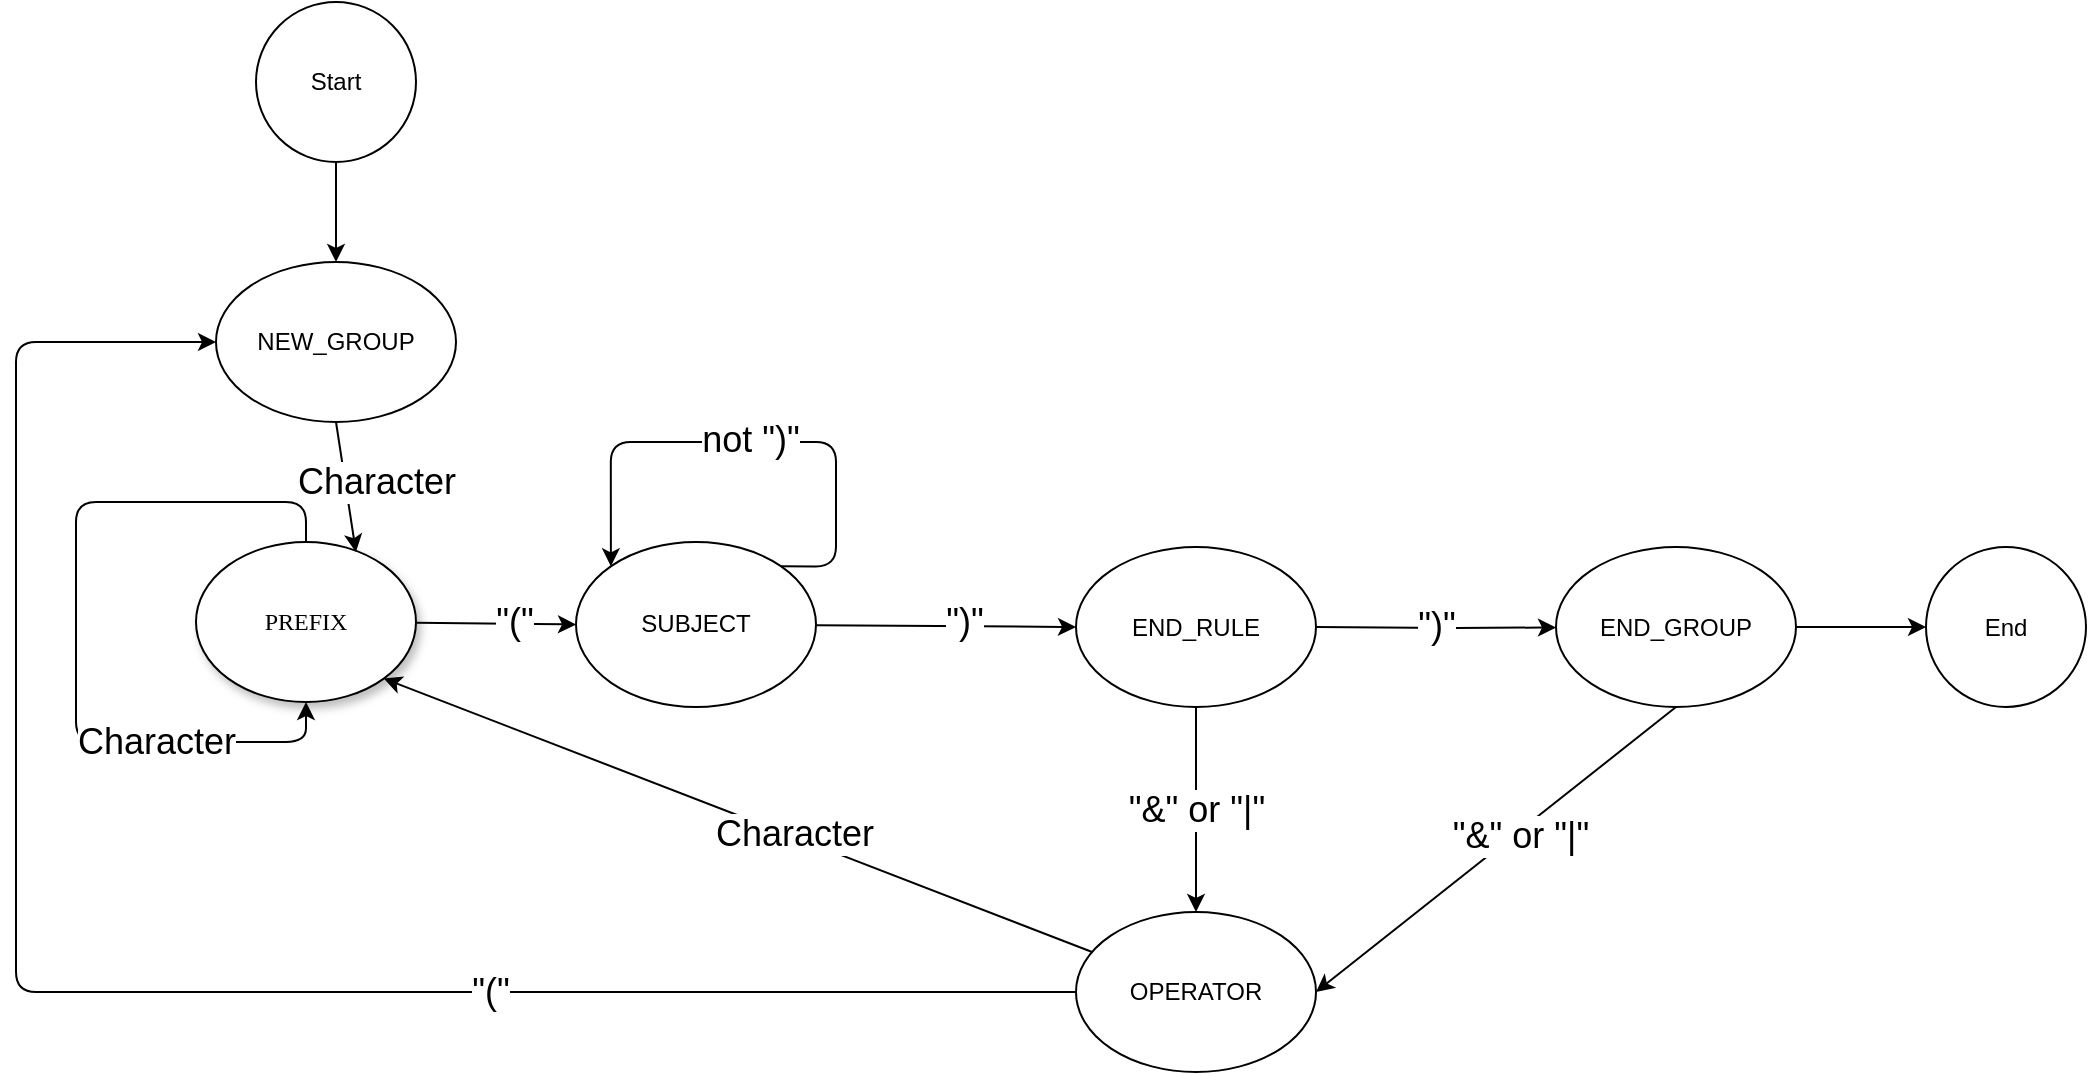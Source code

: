 <mxfile version="12.9.6" type="device"><diagram name="Page-1" id="42789a77-a242-8287-6e28-9cd8cfd52e62"><mxGraphModel dx="1422" dy="794" grid="1" gridSize="10" guides="1" tooltips="1" connect="1" arrows="1" fold="1" page="1" pageScale="1" pageWidth="1100" pageHeight="850" background="#ffffff" math="0" shadow="0"><root><mxCell id="0"/><mxCell id="1" parent="0"/><mxCell id="1ea317790d2ca983-9" value="PREFIX" style="ellipse;whiteSpace=wrap;html=1;rounded=0;shadow=1;comic=0;labelBackgroundColor=none;strokeWidth=1;fontFamily=Verdana;fontSize=12;align=center;" parent="1" vertex="1"><mxGeometry x="195" y="280" width="110" height="80" as="geometry"/></mxCell><mxCell id="T6DkDGKHoJdALN2LzEtg-1" value="SUBJECT" style="ellipse;whiteSpace=wrap;html=1;" parent="1" vertex="1"><mxGeometry x="385" y="280" width="120" height="82.5" as="geometry"/></mxCell><mxCell id="T6DkDGKHoJdALN2LzEtg-5" value="" style="edgeStyle=segmentEdgeStyle;endArrow=classic;html=1;entryX=0.5;entryY=1;entryDx=0;entryDy=0;exitX=0.5;exitY=0;exitDx=0;exitDy=0;" parent="1" source="1ea317790d2ca983-9" target="1ea317790d2ca983-9" edge="1"><mxGeometry width="50" height="50" relative="1" as="geometry"><mxPoint x="233" y="300" as="sourcePoint"/><mxPoint x="195" y="390" as="targetPoint"/><Array as="points"><mxPoint x="250" y="260"/><mxPoint x="135" y="260"/><mxPoint x="135" y="380"/><mxPoint x="250" y="380"/></Array></mxGeometry></mxCell><mxCell id="T6DkDGKHoJdALN2LzEtg-7" value="&lt;font style=&quot;font-size: 18px&quot;&gt;Character&lt;/font&gt;" style="text;html=1;align=center;verticalAlign=middle;resizable=0;points=[];labelBackgroundColor=#ffffff;" parent="T6DkDGKHoJdALN2LzEtg-5" vertex="1" connectable="0"><mxGeometry x="0.066" relative="1" as="geometry"><mxPoint x="40" y="47" as="offset"/></mxGeometry></mxCell><mxCell id="NWPmutdkNjXbjMHK0YDw-1" value="NEW_GROUP" style="ellipse;whiteSpace=wrap;html=1;" parent="1" vertex="1"><mxGeometry x="205" y="140" width="120" height="80" as="geometry"/></mxCell><mxCell id="NWPmutdkNjXbjMHK0YDw-2" value="&lt;font style=&quot;font-size: 18px&quot;&gt;Character&lt;/font&gt;" style="endArrow=classic;html=1;exitX=0.5;exitY=1;exitDx=0;exitDy=0;entryX=0.727;entryY=0.063;entryDx=0;entryDy=0;entryPerimeter=0;" parent="1" source="NWPmutdkNjXbjMHK0YDw-1" target="1ea317790d2ca983-9" edge="1"><mxGeometry x="-0.007" y="15" width="50" height="50" relative="1" as="geometry"><mxPoint x="555" y="240" as="sourcePoint"/><mxPoint x="605" y="190" as="targetPoint"/><mxPoint as="offset"/></mxGeometry></mxCell><mxCell id="NWPmutdkNjXbjMHK0YDw-7" value="" style="edgeStyle=segmentEdgeStyle;endArrow=classic;html=1;exitX=1;exitY=0;exitDx=0;exitDy=0;entryX=0;entryY=0;entryDx=0;entryDy=0;" parent="1" source="T6DkDGKHoJdALN2LzEtg-1" target="T6DkDGKHoJdALN2LzEtg-1" edge="1"><mxGeometry width="50" height="50" relative="1" as="geometry"><mxPoint x="555" y="240" as="sourcePoint"/><mxPoint x="385" y="270" as="targetPoint"/><Array as="points"><mxPoint x="515" y="292"/><mxPoint x="515" y="230"/><mxPoint x="402" y="230"/></Array></mxGeometry></mxCell><mxCell id="NWPmutdkNjXbjMHK0YDw-8" value="&lt;font style=&quot;font-size: 18px&quot;&gt;not &quot;)&quot;&lt;/font&gt;" style="text;html=1;align=center;verticalAlign=middle;resizable=0;points=[];labelBackgroundColor=#ffffff;" parent="NWPmutdkNjXbjMHK0YDw-7" vertex="1" connectable="0"><mxGeometry x="0.003" y="-1" relative="1" as="geometry"><mxPoint as="offset"/></mxGeometry></mxCell><mxCell id="NWPmutdkNjXbjMHK0YDw-9" value="END_RULE" style="ellipse;whiteSpace=wrap;html=1;" parent="1" vertex="1"><mxGeometry x="635" y="282.5" width="120" height="80" as="geometry"/></mxCell><mxCell id="NWPmutdkNjXbjMHK0YDw-10" value="" style="endArrow=classic;html=1;entryX=0;entryY=0.5;entryDx=0;entryDy=0;" parent="1" source="T6DkDGKHoJdALN2LzEtg-1" target="NWPmutdkNjXbjMHK0YDw-9" edge="1"><mxGeometry width="50" height="50" relative="1" as="geometry"><mxPoint x="555" y="510" as="sourcePoint"/><mxPoint x="605" y="460" as="targetPoint"/></mxGeometry></mxCell><mxCell id="NWPmutdkNjXbjMHK0YDw-11" value="&lt;font style=&quot;font-size: 18px&quot;&gt;&quot;)&quot;&lt;/font&gt;" style="text;html=1;align=center;verticalAlign=middle;resizable=0;points=[];labelBackgroundColor=#ffffff;" parent="NWPmutdkNjXbjMHK0YDw-10" vertex="1" connectable="0"><mxGeometry x="0.229" y="-3" relative="1" as="geometry"><mxPoint x="-5.98" y="-5.13" as="offset"/></mxGeometry></mxCell><mxCell id="dxC_KmqtBUTCwR8tcaW1-5" style="edgeStyle=orthogonalEdgeStyle;rounded=0;orthogonalLoop=1;jettySize=auto;html=1;entryX=0;entryY=0.5;entryDx=0;entryDy=0;" edge="1" parent="1" source="NWPmutdkNjXbjMHK0YDw-12" target="dxC_KmqtBUTCwR8tcaW1-3"><mxGeometry relative="1" as="geometry"/></mxCell><mxCell id="NWPmutdkNjXbjMHK0YDw-12" value="END_GROUP" style="ellipse;whiteSpace=wrap;html=1;" parent="1" vertex="1"><mxGeometry x="875" y="282.5" width="120" height="80" as="geometry"/></mxCell><mxCell id="NWPmutdkNjXbjMHK0YDw-13" value="&lt;font style=&quot;font-size: 18px&quot;&gt;&quot;)&quot;&lt;/font&gt;" style="endArrow=classic;html=1;exitX=1;exitY=0.5;exitDx=0;exitDy=0;" parent="1" source="NWPmutdkNjXbjMHK0YDw-9" target="NWPmutdkNjXbjMHK0YDw-12" edge="1"><mxGeometry x="0.0" width="50" height="50" relative="1" as="geometry"><mxPoint x="555" y="510" as="sourcePoint"/><mxPoint x="605" y="460" as="targetPoint"/><Array as="points"><mxPoint x="815" y="323"/></Array><mxPoint y="-1" as="offset"/></mxGeometry></mxCell><mxCell id="NWPmutdkNjXbjMHK0YDw-14" value="OPERATOR" style="ellipse;whiteSpace=wrap;html=1;" parent="1" vertex="1"><mxGeometry x="635" y="465" width="120" height="80" as="geometry"/></mxCell><mxCell id="NWPmutdkNjXbjMHK0YDw-15" value="&lt;font style=&quot;font-size: 18px&quot;&gt;&quot;&amp;amp;&quot; or &quot;|&quot;&lt;/font&gt;" style="endArrow=classic;html=1;entryX=0.5;entryY=0;entryDx=0;entryDy=0;exitX=0.5;exitY=1;exitDx=0;exitDy=0;" parent="1" source="NWPmutdkNjXbjMHK0YDw-9" target="NWPmutdkNjXbjMHK0YDw-14" edge="1"><mxGeometry width="50" height="50" relative="1" as="geometry"><mxPoint x="555" y="510" as="sourcePoint"/><mxPoint x="605" y="460" as="targetPoint"/></mxGeometry></mxCell><mxCell id="NWPmutdkNjXbjMHK0YDw-16" value="" style="endArrow=classic;html=1;exitX=0.5;exitY=1;exitDx=0;exitDy=0;entryX=1;entryY=0.5;entryDx=0;entryDy=0;" parent="1" source="NWPmutdkNjXbjMHK0YDw-12" target="NWPmutdkNjXbjMHK0YDw-14" edge="1"><mxGeometry width="50" height="50" relative="1" as="geometry"><mxPoint x="555" y="510" as="sourcePoint"/><mxPoint x="605" y="460" as="targetPoint"/></mxGeometry></mxCell><mxCell id="NWPmutdkNjXbjMHK0YDw-17" value="&lt;font style=&quot;font-size: 18px&quot;&gt;&quot;&amp;amp;&quot; or &quot;|&quot;&lt;/font&gt;" style="text;html=1;align=center;verticalAlign=middle;resizable=0;points=[];labelBackgroundColor=#ffffff;" parent="NWPmutdkNjXbjMHK0YDw-16" vertex="1" connectable="0"><mxGeometry x="-0.118" y="2" relative="1" as="geometry"><mxPoint as="offset"/></mxGeometry></mxCell><mxCell id="NWPmutdkNjXbjMHK0YDw-18" value="" style="edgeStyle=segmentEdgeStyle;endArrow=classic;html=1;exitX=0;exitY=0.5;exitDx=0;exitDy=0;entryX=0;entryY=0.5;entryDx=0;entryDy=0;" parent="1" source="NWPmutdkNjXbjMHK0YDw-14" target="NWPmutdkNjXbjMHK0YDw-1" edge="1"><mxGeometry width="50" height="50" relative="1" as="geometry"><mxPoint x="638" y="510" as="sourcePoint"/><mxPoint x="105" y="130" as="targetPoint"/><Array as="points"><mxPoint x="105" y="505"/><mxPoint x="105" y="180"/></Array></mxGeometry></mxCell><mxCell id="NWPmutdkNjXbjMHK0YDw-19" value="&lt;font style=&quot;font-size: 18px&quot;&gt;&quot;(&quot;&lt;/font&gt;" style="text;html=1;align=center;verticalAlign=middle;resizable=0;points=[];labelBackgroundColor=#ffffff;" parent="NWPmutdkNjXbjMHK0YDw-18" vertex="1" connectable="0"><mxGeometry x="-0.386" y="5" relative="1" as="geometry"><mxPoint y="-5" as="offset"/></mxGeometry></mxCell><mxCell id="NWPmutdkNjXbjMHK0YDw-29" value="" style="endArrow=classic;html=1;entryX=0;entryY=0.5;entryDx=0;entryDy=0;" parent="1" source="1ea317790d2ca983-9" target="T6DkDGKHoJdALN2LzEtg-1" edge="1"><mxGeometry width="50" height="50" relative="1" as="geometry"><mxPoint x="555" y="510" as="sourcePoint"/><mxPoint x="605" y="460" as="targetPoint"/></mxGeometry></mxCell><mxCell id="NWPmutdkNjXbjMHK0YDw-30" value="&lt;font style=&quot;font-size: 18px&quot;&gt;&quot;(&quot;&lt;/font&gt;" style="text;html=1;align=center;verticalAlign=middle;resizable=0;points=[];labelBackgroundColor=#ffffff;" parent="NWPmutdkNjXbjMHK0YDw-29" vertex="1" connectable="0"><mxGeometry x="0.225" y="1" relative="1" as="geometry"><mxPoint as="offset"/></mxGeometry></mxCell><mxCell id="NWPmutdkNjXbjMHK0YDw-31" value="" style="endArrow=classic;html=1;entryX=1;entryY=1;entryDx=0;entryDy=0;" parent="1" source="NWPmutdkNjXbjMHK0YDw-14" target="1ea317790d2ca983-9" edge="1"><mxGeometry width="50" height="50" relative="1" as="geometry"><mxPoint x="555" y="510" as="sourcePoint"/><mxPoint x="605" y="460" as="targetPoint"/></mxGeometry></mxCell><mxCell id="NWPmutdkNjXbjMHK0YDw-32" value="&lt;font style=&quot;font-size: 18px&quot;&gt;Character&lt;/font&gt;" style="text;html=1;align=center;verticalAlign=middle;resizable=0;points=[];labelBackgroundColor=#ffffff;" parent="NWPmutdkNjXbjMHK0YDw-31" vertex="1" connectable="0"><mxGeometry x="-0.154" y="-2" relative="1" as="geometry"><mxPoint as="offset"/></mxGeometry></mxCell><mxCell id="dxC_KmqtBUTCwR8tcaW1-4" style="edgeStyle=orthogonalEdgeStyle;rounded=0;orthogonalLoop=1;jettySize=auto;html=1;entryX=0.5;entryY=0;entryDx=0;entryDy=0;" edge="1" parent="1" source="dxC_KmqtBUTCwR8tcaW1-2" target="NWPmutdkNjXbjMHK0YDw-1"><mxGeometry relative="1" as="geometry"/></mxCell><mxCell id="dxC_KmqtBUTCwR8tcaW1-2" value="Start" style="ellipse;whiteSpace=wrap;html=1;aspect=fixed;" vertex="1" parent="1"><mxGeometry x="225" y="10" width="80" height="80" as="geometry"/></mxCell><mxCell id="dxC_KmqtBUTCwR8tcaW1-3" value="End" style="ellipse;whiteSpace=wrap;html=1;aspect=fixed;" vertex="1" parent="1"><mxGeometry x="1060" y="282.5" width="80" height="80" as="geometry"/></mxCell></root></mxGraphModel></diagram></mxfile>